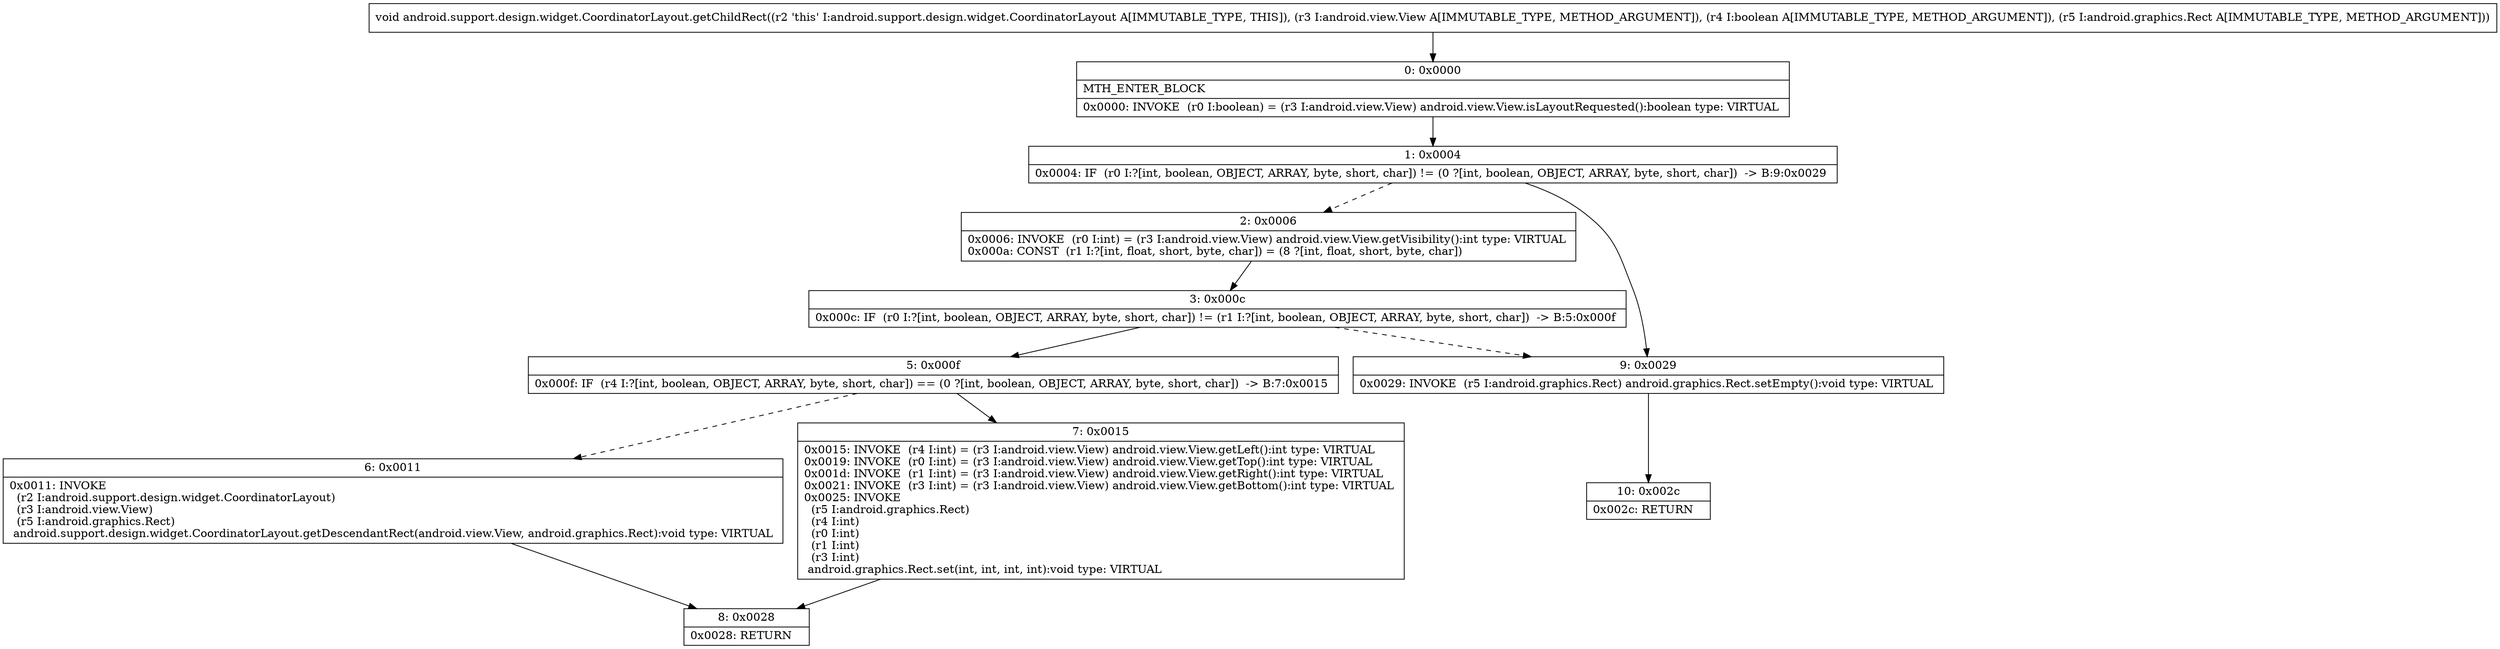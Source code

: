 digraph "CFG forandroid.support.design.widget.CoordinatorLayout.getChildRect(Landroid\/view\/View;ZLandroid\/graphics\/Rect;)V" {
Node_0 [shape=record,label="{0\:\ 0x0000|MTH_ENTER_BLOCK\l|0x0000: INVOKE  (r0 I:boolean) = (r3 I:android.view.View) android.view.View.isLayoutRequested():boolean type: VIRTUAL \l}"];
Node_1 [shape=record,label="{1\:\ 0x0004|0x0004: IF  (r0 I:?[int, boolean, OBJECT, ARRAY, byte, short, char]) != (0 ?[int, boolean, OBJECT, ARRAY, byte, short, char])  \-\> B:9:0x0029 \l}"];
Node_2 [shape=record,label="{2\:\ 0x0006|0x0006: INVOKE  (r0 I:int) = (r3 I:android.view.View) android.view.View.getVisibility():int type: VIRTUAL \l0x000a: CONST  (r1 I:?[int, float, short, byte, char]) = (8 ?[int, float, short, byte, char]) \l}"];
Node_3 [shape=record,label="{3\:\ 0x000c|0x000c: IF  (r0 I:?[int, boolean, OBJECT, ARRAY, byte, short, char]) != (r1 I:?[int, boolean, OBJECT, ARRAY, byte, short, char])  \-\> B:5:0x000f \l}"];
Node_5 [shape=record,label="{5\:\ 0x000f|0x000f: IF  (r4 I:?[int, boolean, OBJECT, ARRAY, byte, short, char]) == (0 ?[int, boolean, OBJECT, ARRAY, byte, short, char])  \-\> B:7:0x0015 \l}"];
Node_6 [shape=record,label="{6\:\ 0x0011|0x0011: INVOKE  \l  (r2 I:android.support.design.widget.CoordinatorLayout)\l  (r3 I:android.view.View)\l  (r5 I:android.graphics.Rect)\l android.support.design.widget.CoordinatorLayout.getDescendantRect(android.view.View, android.graphics.Rect):void type: VIRTUAL \l}"];
Node_7 [shape=record,label="{7\:\ 0x0015|0x0015: INVOKE  (r4 I:int) = (r3 I:android.view.View) android.view.View.getLeft():int type: VIRTUAL \l0x0019: INVOKE  (r0 I:int) = (r3 I:android.view.View) android.view.View.getTop():int type: VIRTUAL \l0x001d: INVOKE  (r1 I:int) = (r3 I:android.view.View) android.view.View.getRight():int type: VIRTUAL \l0x0021: INVOKE  (r3 I:int) = (r3 I:android.view.View) android.view.View.getBottom():int type: VIRTUAL \l0x0025: INVOKE  \l  (r5 I:android.graphics.Rect)\l  (r4 I:int)\l  (r0 I:int)\l  (r1 I:int)\l  (r3 I:int)\l android.graphics.Rect.set(int, int, int, int):void type: VIRTUAL \l}"];
Node_8 [shape=record,label="{8\:\ 0x0028|0x0028: RETURN   \l}"];
Node_9 [shape=record,label="{9\:\ 0x0029|0x0029: INVOKE  (r5 I:android.graphics.Rect) android.graphics.Rect.setEmpty():void type: VIRTUAL \l}"];
Node_10 [shape=record,label="{10\:\ 0x002c|0x002c: RETURN   \l}"];
MethodNode[shape=record,label="{void android.support.design.widget.CoordinatorLayout.getChildRect((r2 'this' I:android.support.design.widget.CoordinatorLayout A[IMMUTABLE_TYPE, THIS]), (r3 I:android.view.View A[IMMUTABLE_TYPE, METHOD_ARGUMENT]), (r4 I:boolean A[IMMUTABLE_TYPE, METHOD_ARGUMENT]), (r5 I:android.graphics.Rect A[IMMUTABLE_TYPE, METHOD_ARGUMENT])) }"];
MethodNode -> Node_0;
Node_0 -> Node_1;
Node_1 -> Node_2[style=dashed];
Node_1 -> Node_9;
Node_2 -> Node_3;
Node_3 -> Node_5;
Node_3 -> Node_9[style=dashed];
Node_5 -> Node_6[style=dashed];
Node_5 -> Node_7;
Node_6 -> Node_8;
Node_7 -> Node_8;
Node_9 -> Node_10;
}

